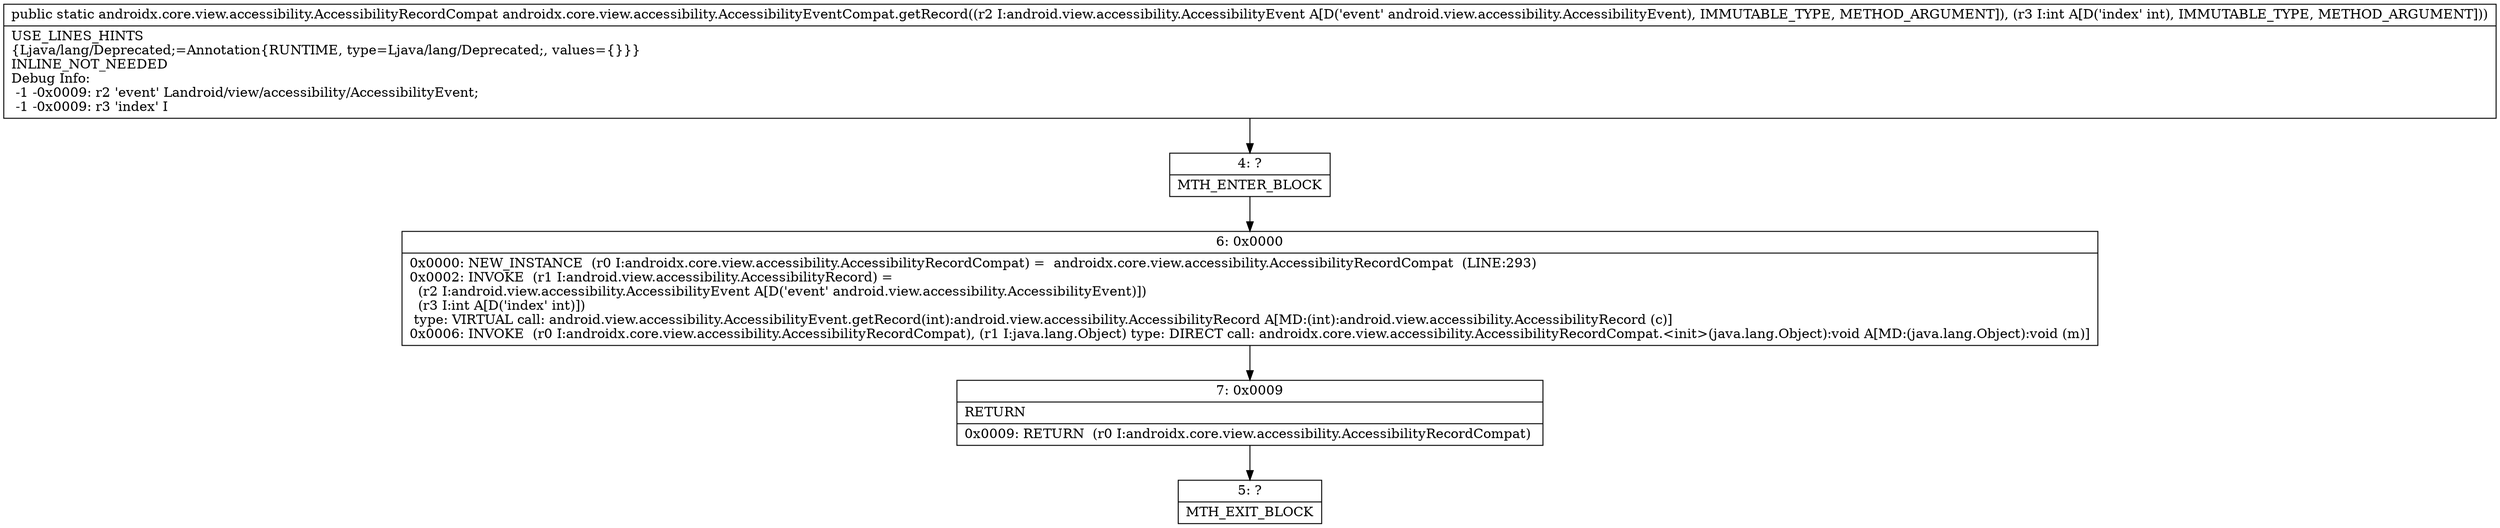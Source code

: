 digraph "CFG forandroidx.core.view.accessibility.AccessibilityEventCompat.getRecord(Landroid\/view\/accessibility\/AccessibilityEvent;I)Landroidx\/core\/view\/accessibility\/AccessibilityRecordCompat;" {
Node_4 [shape=record,label="{4\:\ ?|MTH_ENTER_BLOCK\l}"];
Node_6 [shape=record,label="{6\:\ 0x0000|0x0000: NEW_INSTANCE  (r0 I:androidx.core.view.accessibility.AccessibilityRecordCompat) =  androidx.core.view.accessibility.AccessibilityRecordCompat  (LINE:293)\l0x0002: INVOKE  (r1 I:android.view.accessibility.AccessibilityRecord) = \l  (r2 I:android.view.accessibility.AccessibilityEvent A[D('event' android.view.accessibility.AccessibilityEvent)])\l  (r3 I:int A[D('index' int)])\l type: VIRTUAL call: android.view.accessibility.AccessibilityEvent.getRecord(int):android.view.accessibility.AccessibilityRecord A[MD:(int):android.view.accessibility.AccessibilityRecord (c)]\l0x0006: INVOKE  (r0 I:androidx.core.view.accessibility.AccessibilityRecordCompat), (r1 I:java.lang.Object) type: DIRECT call: androidx.core.view.accessibility.AccessibilityRecordCompat.\<init\>(java.lang.Object):void A[MD:(java.lang.Object):void (m)]\l}"];
Node_7 [shape=record,label="{7\:\ 0x0009|RETURN\l|0x0009: RETURN  (r0 I:androidx.core.view.accessibility.AccessibilityRecordCompat) \l}"];
Node_5 [shape=record,label="{5\:\ ?|MTH_EXIT_BLOCK\l}"];
MethodNode[shape=record,label="{public static androidx.core.view.accessibility.AccessibilityRecordCompat androidx.core.view.accessibility.AccessibilityEventCompat.getRecord((r2 I:android.view.accessibility.AccessibilityEvent A[D('event' android.view.accessibility.AccessibilityEvent), IMMUTABLE_TYPE, METHOD_ARGUMENT]), (r3 I:int A[D('index' int), IMMUTABLE_TYPE, METHOD_ARGUMENT]))  | USE_LINES_HINTS\l\{Ljava\/lang\/Deprecated;=Annotation\{RUNTIME, type=Ljava\/lang\/Deprecated;, values=\{\}\}\}\lINLINE_NOT_NEEDED\lDebug Info:\l  \-1 \-0x0009: r2 'event' Landroid\/view\/accessibility\/AccessibilityEvent;\l  \-1 \-0x0009: r3 'index' I\l}"];
MethodNode -> Node_4;Node_4 -> Node_6;
Node_6 -> Node_7;
Node_7 -> Node_5;
}

